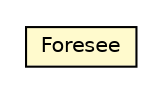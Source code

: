 #!/usr/local/bin/dot
#
# Class diagram 
# Generated by UMLGraph version 5.2 (http://www.umlgraph.org/)
#

digraph G {
	edge [fontname="Helvetica",fontsize=10,labelfontname="Helvetica",labelfontsize=10];
	node [fontname="Helvetica",fontsize=10,shape=plaintext];
	nodesep=0.25;
	ranksep=0.5;
	// it.unica.foresee.Foresee
	c2827 [label=<<table title="it.unica.foresee.Foresee" border="0" cellborder="1" cellspacing="0" cellpadding="2" port="p" bgcolor="lemonChiffon" href="./Foresee.html">
		<tr><td><table border="0" cellspacing="0" cellpadding="1">
<tr><td align="center" balign="center"> Foresee </td></tr>
		</table></td></tr>
		</table>>, fontname="Helvetica", fontcolor="black", fontsize=10.0];
}

